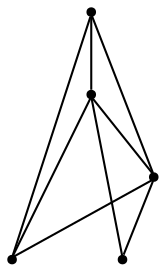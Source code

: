 graph {
  node [shape=point,comment="{\"directed\":false,\"doi\":\"10.1007/978-3-030-04414-5_10\",\"figure\":\"3\"}"]

  v0 [pos="871.2513159694237,337.653133807724"]
  v1 [pos="721.2554907348444,212.02529402181824"]
  v2 [pos="776.783154457482,400.6290551321317"]
  v3 [pos="635.0771922671344,321.9080396993935"]
  v4 [pos="661.9075143624391,394.0177251687294"]

  v0 -- v1 [id="-1",pos="871.2513159694237,337.653133807724 826.9442259771918,264.93831657774626 759.2584249965063,219.72330890554036 721.2554907348444,212.02529402181824"]
  v0 -- v2 [id="-6",pos="871.2513159694237,337.653133807724 847.3433267862615,368.2368166516417 814.2213917757775,390.32341055413696 776.783154457482,400.6290551321317"]
  v3 -- v4 [id="-15",pos="635.0771922671344,321.9080396993935 622.1657389217238,348.13803591253895 632.9633066004985,379.8718919594714 661.9075143624391,394.0177251687294"]
  v3 -- v0 [id="-16",pos="635.0771922671344,321.9080396993935 719.1895825293618,305.3150680209062 831.3365959296744,305.3150680209062 871.2513159694237,337.653133807724"]
  v3 -- v1 [id="-17",pos="635.0771922671344,321.9080396993935 645.1361009888259,281.5240710592775 673.8615327996769,244.89371250654312 721.2554907348444,212.02529402181824"]
  v2 -- v4 [id="-19",pos="776.783154457482,400.6290551321317 737.0215553275494,409.2678689968207 698.0487228278461,406.784167635523 661.9075143624391,394.0177251687294"]
  v2 -- v1 [id="-20",pos="776.783154457482,400.6290551321317 783.0163932052146,334.8527342134754 764.5092385879107,271.98099726032564 721.2554907348444,212.02529402181824"]
  v2 -- v3 [id="-21",pos="776.783154457482,400.6290551321317 730.6246876839757,372.49578949504723 683.3505144306464,346.22942115274856 635.0771922671344,321.9080396993935"]
}